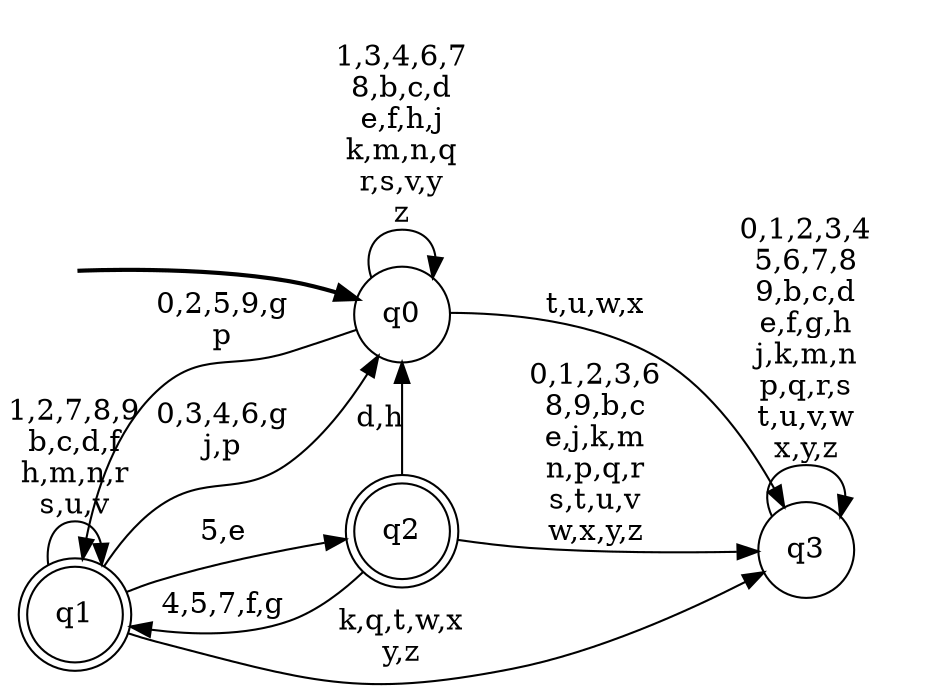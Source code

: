digraph BlueStar {
__start0 [style = invis, shape = none, label = "", width = 0, height = 0];

rankdir=LR;
size="8,5";

s0 [style="filled", color="black", fillcolor="white" shape="circle", label="q0"];
s1 [style="rounded,filled", color="black", fillcolor="white" shape="doublecircle", label="q1"];
s2 [style="rounded,filled", color="black", fillcolor="white" shape="doublecircle", label="q2"];
s3 [style="filled", color="black", fillcolor="white" shape="circle", label="q3"];
subgraph cluster_main { 
	graph [pad=".75", ranksep="0.15", nodesep="0.15"];
	 style=invis; 
	__start0 -> s0 [penwidth=2];
}
s0 -> s0 [label="1,3,4,6,7\n8,b,c,d\ne,f,h,j\nk,m,n,q\nr,s,v,y\nz"];
s0 -> s1 [label="0,2,5,9,g\np"];
s0 -> s3 [label="t,u,w,x"];
s1 -> s0 [label="0,3,4,6,g\nj,p"];
s1 -> s1 [label="1,2,7,8,9\nb,c,d,f\nh,m,n,r\ns,u,v"];
s1 -> s2 [label="5,e"];
s1 -> s3 [label="k,q,t,w,x\ny,z"];
s2 -> s0 [label="d,h"];
s2 -> s1 [label="4,5,7,f,g"];
s2 -> s3 [label="0,1,2,3,6\n8,9,b,c\ne,j,k,m\nn,p,q,r\ns,t,u,v\nw,x,y,z"];
s3 -> s3 [label="0,1,2,3,4\n5,6,7,8\n9,b,c,d\ne,f,g,h\nj,k,m,n\np,q,r,s\nt,u,v,w\nx,y,z"];

}